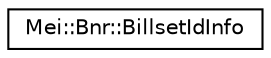 digraph "Graphical Class Hierarchy"
{
  edge [fontname="Helvetica",fontsize="10",labelfontname="Helvetica",labelfontsize="10"];
  node [fontname="Helvetica",fontsize="10",shape=record];
  rankdir="LR";
  Node1 [label="Mei::Bnr::BillsetIdInfo",height=0.2,width=0.4,color="black", fillcolor="white", style="filled",URL="$a00015.html",tooltip="Class that represents a billsetId and its parameter. "];
}
